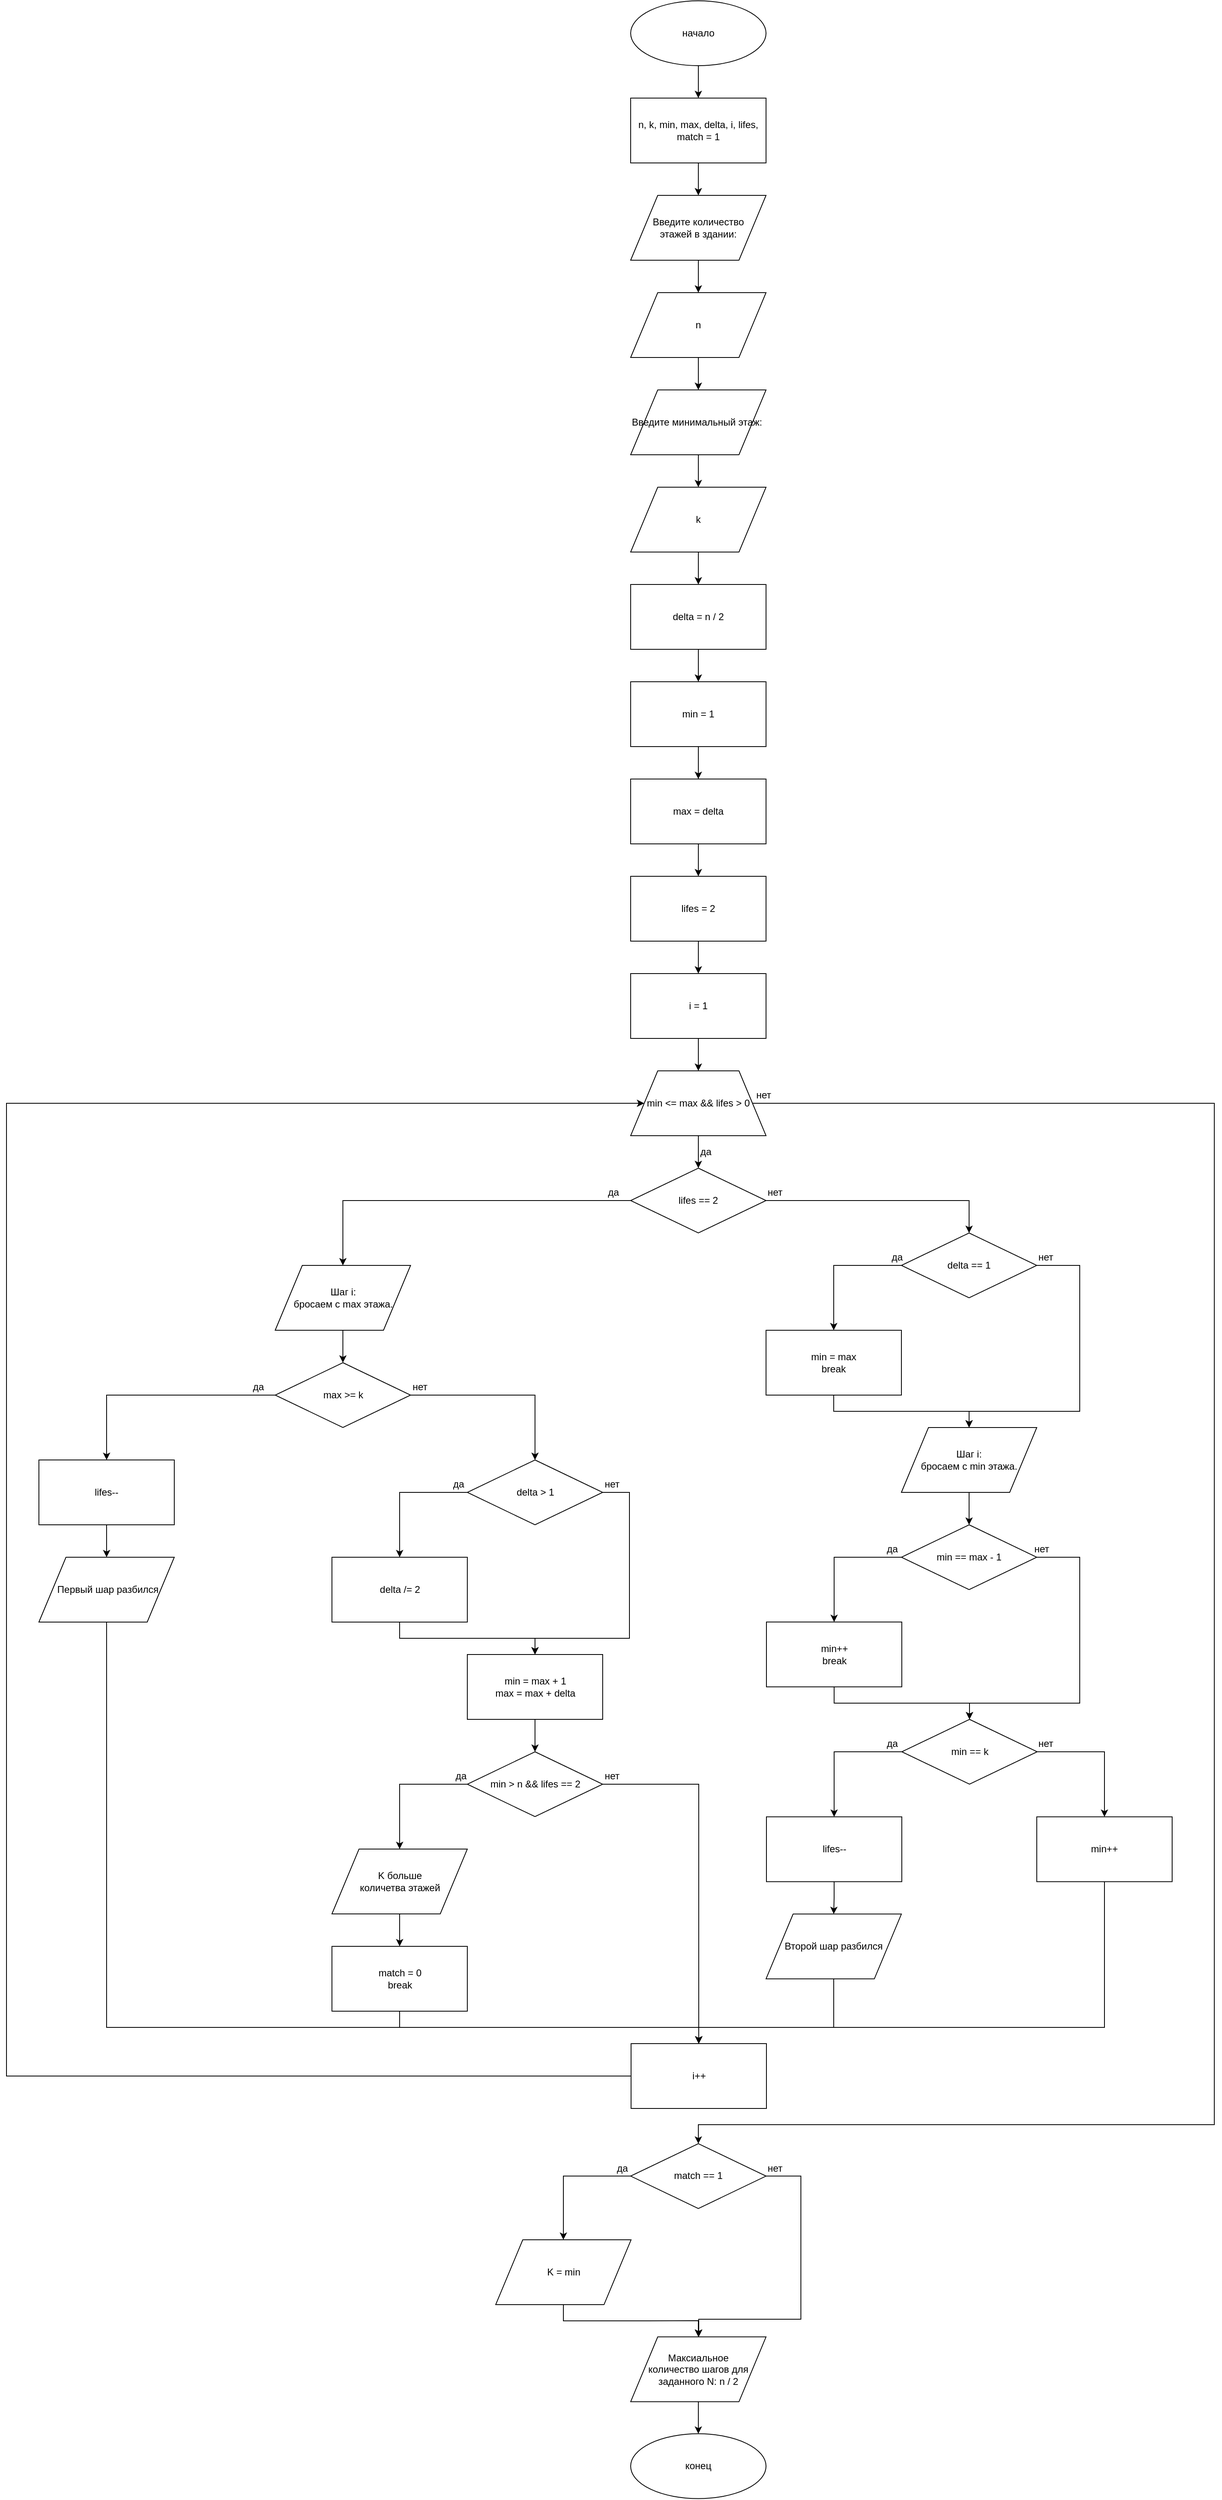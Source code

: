 <mxfile version="11.3.0" type="device" pages="1"><diagram id="54BkBgxGJUOyHNScFGJH" name="Page-1"><mxGraphModel dx="2032" dy="696" grid="1" gridSize="10" guides="1" tooltips="1" connect="1" arrows="1" fold="1" page="1" pageScale="1" pageWidth="827" pageHeight="1169" math="0" shadow="0"><root><mxCell id="0"/><mxCell id="1" parent="0"/><mxCell id="GSciCCDMQ2kb0GngJcOI-3" style="edgeStyle=orthogonalEdgeStyle;rounded=0;orthogonalLoop=1;jettySize=auto;html=1;exitX=0.5;exitY=1;exitDx=0;exitDy=0;entryX=0.5;entryY=0;entryDx=0;entryDy=0;" edge="1" parent="1" source="GSciCCDMQ2kb0GngJcOI-1" target="GSciCCDMQ2kb0GngJcOI-2"><mxGeometry relative="1" as="geometry"/></mxCell><mxCell id="GSciCCDMQ2kb0GngJcOI-1" value="начало" style="ellipse;whiteSpace=wrap;html=1;" vertex="1" parent="1"><mxGeometry x="330" y="40" width="167" height="80" as="geometry"/></mxCell><mxCell id="GSciCCDMQ2kb0GngJcOI-5" style="edgeStyle=orthogonalEdgeStyle;rounded=0;orthogonalLoop=1;jettySize=auto;html=1;exitX=0.5;exitY=1;exitDx=0;exitDy=0;" edge="1" parent="1" source="GSciCCDMQ2kb0GngJcOI-2" target="GSciCCDMQ2kb0GngJcOI-4"><mxGeometry relative="1" as="geometry"/></mxCell><mxCell id="GSciCCDMQ2kb0GngJcOI-2" value="n, k, min, max, delta, i, lifes, match = 1" style="rounded=0;whiteSpace=wrap;html=1;" vertex="1" parent="1"><mxGeometry x="330" y="160" width="167" height="80" as="geometry"/></mxCell><mxCell id="GSciCCDMQ2kb0GngJcOI-7" style="edgeStyle=orthogonalEdgeStyle;rounded=0;orthogonalLoop=1;jettySize=auto;html=1;exitX=0.5;exitY=1;exitDx=0;exitDy=0;" edge="1" parent="1" source="GSciCCDMQ2kb0GngJcOI-4" target="GSciCCDMQ2kb0GngJcOI-6"><mxGeometry relative="1" as="geometry"/></mxCell><mxCell id="GSciCCDMQ2kb0GngJcOI-4" value="Введите количество&lt;br&gt;&amp;nbsp;этажей в здании:&amp;nbsp;" style="shape=parallelogram;perimeter=parallelogramPerimeter;whiteSpace=wrap;html=1;" vertex="1" parent="1"><mxGeometry x="330" y="280" width="167" height="80" as="geometry"/></mxCell><mxCell id="GSciCCDMQ2kb0GngJcOI-9" style="edgeStyle=orthogonalEdgeStyle;rounded=0;orthogonalLoop=1;jettySize=auto;html=1;exitX=0.5;exitY=1;exitDx=0;exitDy=0;entryX=0.5;entryY=0;entryDx=0;entryDy=0;" edge="1" parent="1" source="GSciCCDMQ2kb0GngJcOI-6" target="GSciCCDMQ2kb0GngJcOI-8"><mxGeometry relative="1" as="geometry"/></mxCell><mxCell id="GSciCCDMQ2kb0GngJcOI-6" value="n" style="shape=parallelogram;perimeter=parallelogramPerimeter;whiteSpace=wrap;html=1;" vertex="1" parent="1"><mxGeometry x="330" y="400" width="167" height="80" as="geometry"/></mxCell><mxCell id="GSciCCDMQ2kb0GngJcOI-11" style="edgeStyle=orthogonalEdgeStyle;rounded=0;orthogonalLoop=1;jettySize=auto;html=1;exitX=0.5;exitY=1;exitDx=0;exitDy=0;entryX=0.5;entryY=0;entryDx=0;entryDy=0;" edge="1" parent="1" source="GSciCCDMQ2kb0GngJcOI-8" target="GSciCCDMQ2kb0GngJcOI-10"><mxGeometry relative="1" as="geometry"/></mxCell><mxCell id="GSciCCDMQ2kb0GngJcOI-8" value="Введите минимальный этаж:&amp;nbsp;" style="shape=parallelogram;perimeter=parallelogramPerimeter;whiteSpace=wrap;html=1;" vertex="1" parent="1"><mxGeometry x="330" y="520" width="167" height="80" as="geometry"/></mxCell><mxCell id="GSciCCDMQ2kb0GngJcOI-13" style="edgeStyle=orthogonalEdgeStyle;rounded=0;orthogonalLoop=1;jettySize=auto;html=1;exitX=0.5;exitY=1;exitDx=0;exitDy=0;entryX=0.5;entryY=0;entryDx=0;entryDy=0;" edge="1" parent="1" source="GSciCCDMQ2kb0GngJcOI-10" target="GSciCCDMQ2kb0GngJcOI-12"><mxGeometry relative="1" as="geometry"/></mxCell><mxCell id="GSciCCDMQ2kb0GngJcOI-10" value="k" style="shape=parallelogram;perimeter=parallelogramPerimeter;whiteSpace=wrap;html=1;" vertex="1" parent="1"><mxGeometry x="330" y="640" width="167" height="80" as="geometry"/></mxCell><mxCell id="GSciCCDMQ2kb0GngJcOI-15" style="edgeStyle=orthogonalEdgeStyle;rounded=0;orthogonalLoop=1;jettySize=auto;html=1;exitX=0.5;exitY=1;exitDx=0;exitDy=0;entryX=0.5;entryY=0;entryDx=0;entryDy=0;" edge="1" parent="1" source="GSciCCDMQ2kb0GngJcOI-12" target="GSciCCDMQ2kb0GngJcOI-14"><mxGeometry relative="1" as="geometry"/></mxCell><mxCell id="GSciCCDMQ2kb0GngJcOI-12" value="delta = n / 2" style="rounded=0;whiteSpace=wrap;html=1;" vertex="1" parent="1"><mxGeometry x="330" y="760" width="167" height="80" as="geometry"/></mxCell><mxCell id="GSciCCDMQ2kb0GngJcOI-17" style="edgeStyle=orthogonalEdgeStyle;rounded=0;orthogonalLoop=1;jettySize=auto;html=1;exitX=0.5;exitY=1;exitDx=0;exitDy=0;entryX=0.5;entryY=0;entryDx=0;entryDy=0;" edge="1" parent="1" source="GSciCCDMQ2kb0GngJcOI-14" target="GSciCCDMQ2kb0GngJcOI-16"><mxGeometry relative="1" as="geometry"/></mxCell><mxCell id="GSciCCDMQ2kb0GngJcOI-14" value="min = 1" style="rounded=0;whiteSpace=wrap;html=1;" vertex="1" parent="1"><mxGeometry x="330" y="880" width="167" height="80" as="geometry"/></mxCell><mxCell id="GSciCCDMQ2kb0GngJcOI-19" style="edgeStyle=orthogonalEdgeStyle;rounded=0;orthogonalLoop=1;jettySize=auto;html=1;exitX=0.5;exitY=1;exitDx=0;exitDy=0;entryX=0.5;entryY=0;entryDx=0;entryDy=0;" edge="1" parent="1" source="GSciCCDMQ2kb0GngJcOI-16" target="GSciCCDMQ2kb0GngJcOI-18"><mxGeometry relative="1" as="geometry"/></mxCell><mxCell id="GSciCCDMQ2kb0GngJcOI-16" value="max = delta" style="rounded=0;whiteSpace=wrap;html=1;" vertex="1" parent="1"><mxGeometry x="330" y="1000" width="167" height="80" as="geometry"/></mxCell><mxCell id="GSciCCDMQ2kb0GngJcOI-23" style="edgeStyle=orthogonalEdgeStyle;rounded=0;orthogonalLoop=1;jettySize=auto;html=1;exitX=0.5;exitY=1;exitDx=0;exitDy=0;entryX=0.5;entryY=0;entryDx=0;entryDy=0;" edge="1" parent="1" source="GSciCCDMQ2kb0GngJcOI-18" target="GSciCCDMQ2kb0GngJcOI-22"><mxGeometry relative="1" as="geometry"/></mxCell><mxCell id="GSciCCDMQ2kb0GngJcOI-18" value="lifes = 2" style="rounded=0;whiteSpace=wrap;html=1;" vertex="1" parent="1"><mxGeometry x="330" y="1120" width="167" height="80" as="geometry"/></mxCell><mxCell id="GSciCCDMQ2kb0GngJcOI-29" style="edgeStyle=orthogonalEdgeStyle;rounded=0;orthogonalLoop=1;jettySize=auto;html=1;exitX=0.5;exitY=1;exitDx=0;exitDy=0;entryX=0.5;entryY=0;entryDx=0;entryDy=0;" edge="1" parent="1" source="GSciCCDMQ2kb0GngJcOI-20" target="GSciCCDMQ2kb0GngJcOI-25"><mxGeometry relative="1" as="geometry"/></mxCell><mxCell id="GSciCCDMQ2kb0GngJcOI-107" style="edgeStyle=orthogonalEdgeStyle;rounded=0;orthogonalLoop=1;jettySize=auto;html=1;exitX=1;exitY=0.5;exitDx=0;exitDy=0;entryX=0.5;entryY=0;entryDx=0;entryDy=0;" edge="1" parent="1" source="GSciCCDMQ2kb0GngJcOI-20" target="GSciCCDMQ2kb0GngJcOI-105"><mxGeometry relative="1" as="geometry"><Array as="points"><mxPoint x="1050" y="1400"/><mxPoint x="1050" y="2660"/><mxPoint x="414" y="2660"/></Array></mxGeometry></mxCell><mxCell id="GSciCCDMQ2kb0GngJcOI-20" value="min &amp;lt;= max &amp;amp;&amp;amp; lifes &amp;gt; 0" style="shape=trapezoid;perimeter=trapezoidPerimeter;whiteSpace=wrap;html=1;" vertex="1" parent="1"><mxGeometry x="330" y="1360" width="167" height="80" as="geometry"/></mxCell><mxCell id="GSciCCDMQ2kb0GngJcOI-24" style="edgeStyle=orthogonalEdgeStyle;rounded=0;orthogonalLoop=1;jettySize=auto;html=1;exitX=0.5;exitY=1;exitDx=0;exitDy=0;entryX=0.5;entryY=0;entryDx=0;entryDy=0;" edge="1" parent="1" source="GSciCCDMQ2kb0GngJcOI-22" target="GSciCCDMQ2kb0GngJcOI-20"><mxGeometry relative="1" as="geometry"/></mxCell><mxCell id="GSciCCDMQ2kb0GngJcOI-22" value="i = 1" style="rounded=0;whiteSpace=wrap;html=1;" vertex="1" parent="1"><mxGeometry x="330" y="1240" width="167" height="80" as="geometry"/></mxCell><mxCell id="GSciCCDMQ2kb0GngJcOI-66" style="edgeStyle=orthogonalEdgeStyle;rounded=0;orthogonalLoop=1;jettySize=auto;html=1;exitX=0;exitY=0.5;exitDx=0;exitDy=0;" edge="1" parent="1" source="GSciCCDMQ2kb0GngJcOI-25" target="GSciCCDMQ2kb0GngJcOI-32"><mxGeometry relative="1" as="geometry"/></mxCell><mxCell id="GSciCCDMQ2kb0GngJcOI-96" style="edgeStyle=orthogonalEdgeStyle;rounded=0;orthogonalLoop=1;jettySize=auto;html=1;exitX=1;exitY=0.5;exitDx=0;exitDy=0;entryX=0.5;entryY=0;entryDx=0;entryDy=0;" edge="1" parent="1" source="GSciCCDMQ2kb0GngJcOI-25" target="GSciCCDMQ2kb0GngJcOI-67"><mxGeometry relative="1" as="geometry"/></mxCell><mxCell id="GSciCCDMQ2kb0GngJcOI-25" value="lifes == 2" style="rhombus;whiteSpace=wrap;html=1;" vertex="1" parent="1"><mxGeometry x="330" y="1480" width="167" height="80" as="geometry"/></mxCell><mxCell id="GSciCCDMQ2kb0GngJcOI-30" value="да" style="text;html=1;resizable=0;points=[];autosize=1;align=left;verticalAlign=top;spacingTop=-4;" vertex="1" parent="1"><mxGeometry x="414" y="1450" width="30" height="20" as="geometry"/></mxCell><mxCell id="GSciCCDMQ2kb0GngJcOI-34" value="" style="edgeStyle=orthogonalEdgeStyle;rounded=0;orthogonalLoop=1;jettySize=auto;html=1;" edge="1" parent="1" source="GSciCCDMQ2kb0GngJcOI-32" target="GSciCCDMQ2kb0GngJcOI-33"><mxGeometry relative="1" as="geometry"/></mxCell><mxCell id="GSciCCDMQ2kb0GngJcOI-32" value="Шаг i: &lt;br&gt;бросаем с max этажа." style="shape=parallelogram;perimeter=parallelogramPerimeter;whiteSpace=wrap;html=1;" vertex="1" parent="1"><mxGeometry x="-108.5" y="1600" width="167" height="80" as="geometry"/></mxCell><mxCell id="GSciCCDMQ2kb0GngJcOI-50" style="edgeStyle=orthogonalEdgeStyle;rounded=0;orthogonalLoop=1;jettySize=auto;html=1;exitX=0;exitY=0.5;exitDx=0;exitDy=0;entryX=0.5;entryY=0;entryDx=0;entryDy=0;" edge="1" parent="1" source="GSciCCDMQ2kb0GngJcOI-33" target="GSciCCDMQ2kb0GngJcOI-37"><mxGeometry relative="1" as="geometry"/></mxCell><mxCell id="GSciCCDMQ2kb0GngJcOI-51" style="edgeStyle=orthogonalEdgeStyle;rounded=0;orthogonalLoop=1;jettySize=auto;html=1;exitX=1;exitY=0.5;exitDx=0;exitDy=0;entryX=0.5;entryY=0;entryDx=0;entryDy=0;" edge="1" parent="1" source="GSciCCDMQ2kb0GngJcOI-33" target="GSciCCDMQ2kb0GngJcOI-47"><mxGeometry relative="1" as="geometry"/></mxCell><mxCell id="GSciCCDMQ2kb0GngJcOI-33" value="max &amp;gt;= k" style="rhombus;whiteSpace=wrap;html=1;" vertex="1" parent="1"><mxGeometry x="-108.5" y="1720" width="167" height="80" as="geometry"/></mxCell><mxCell id="GSciCCDMQ2kb0GngJcOI-35" value="да" style="text;html=1;resizable=0;points=[];autosize=1;align=left;verticalAlign=top;spacingTop=-4;" vertex="1" parent="1"><mxGeometry x="300" y="1500" width="30" height="20" as="geometry"/></mxCell><mxCell id="GSciCCDMQ2kb0GngJcOI-36" value="нет" style="text;html=1;resizable=0;points=[];autosize=1;align=left;verticalAlign=top;spacingTop=-4;" vertex="1" parent="1"><mxGeometry x="497" y="1500" width="30" height="20" as="geometry"/></mxCell><mxCell id="GSciCCDMQ2kb0GngJcOI-45" style="edgeStyle=orthogonalEdgeStyle;rounded=0;orthogonalLoop=1;jettySize=auto;html=1;exitX=0.5;exitY=1;exitDx=0;exitDy=0;entryX=0.5;entryY=0;entryDx=0;entryDy=0;" edge="1" parent="1" source="GSciCCDMQ2kb0GngJcOI-37" target="GSciCCDMQ2kb0GngJcOI-44"><mxGeometry relative="1" as="geometry"/></mxCell><mxCell id="GSciCCDMQ2kb0GngJcOI-37" value="lifes--" style="rounded=0;whiteSpace=wrap;html=1;" vertex="1" parent="1"><mxGeometry x="-400" y="1840" width="167" height="80" as="geometry"/></mxCell><mxCell id="GSciCCDMQ2kb0GngJcOI-39" value="да" style="text;html=1;resizable=0;points=[];autosize=1;align=left;verticalAlign=top;spacingTop=-4;" vertex="1" parent="1"><mxGeometry x="-138.5" y="1740" width="30" height="20" as="geometry"/></mxCell><mxCell id="GSciCCDMQ2kb0GngJcOI-40" value="нет" style="text;html=1;resizable=0;points=[];autosize=1;align=left;verticalAlign=top;spacingTop=-4;" vertex="1" parent="1"><mxGeometry x="58.5" y="1740" width="30" height="20" as="geometry"/></mxCell><mxCell id="GSciCCDMQ2kb0GngJcOI-101" style="edgeStyle=orthogonalEdgeStyle;rounded=0;orthogonalLoop=1;jettySize=auto;html=1;exitX=0.5;exitY=1;exitDx=0;exitDy=0;entryX=0.5;entryY=0;entryDx=0;entryDy=0;" edge="1" parent="1" source="GSciCCDMQ2kb0GngJcOI-44" target="GSciCCDMQ2kb0GngJcOI-97"><mxGeometry relative="1" as="geometry"><Array as="points"><mxPoint x="-317" y="2540"/><mxPoint x="414" y="2540"/></Array></mxGeometry></mxCell><mxCell id="GSciCCDMQ2kb0GngJcOI-44" value="&amp;nbsp;Первый шар разбился" style="shape=parallelogram;perimeter=parallelogramPerimeter;whiteSpace=wrap;html=1;" vertex="1" parent="1"><mxGeometry x="-400" y="1960" width="167" height="80" as="geometry"/></mxCell><mxCell id="GSciCCDMQ2kb0GngJcOI-52" style="edgeStyle=orthogonalEdgeStyle;rounded=0;orthogonalLoop=1;jettySize=auto;html=1;exitX=0;exitY=0.5;exitDx=0;exitDy=0;entryX=0.5;entryY=0;entryDx=0;entryDy=0;" edge="1" parent="1" source="GSciCCDMQ2kb0GngJcOI-47" target="GSciCCDMQ2kb0GngJcOI-49"><mxGeometry relative="1" as="geometry"/></mxCell><mxCell id="GSciCCDMQ2kb0GngJcOI-56" style="edgeStyle=orthogonalEdgeStyle;rounded=0;orthogonalLoop=1;jettySize=auto;html=1;exitX=1;exitY=0.5;exitDx=0;exitDy=0;entryX=0.5;entryY=0;entryDx=0;entryDy=0;" edge="1" parent="1" source="GSciCCDMQ2kb0GngJcOI-47" target="GSciCCDMQ2kb0GngJcOI-54"><mxGeometry relative="1" as="geometry"><mxPoint x="228.5" y="2077" as="targetPoint"/><Array as="points"><mxPoint x="328.5" y="1880"/><mxPoint x="328.5" y="2060"/><mxPoint x="212.5" y="2060"/></Array></mxGeometry></mxCell><mxCell id="GSciCCDMQ2kb0GngJcOI-47" value="delta &amp;gt; 1" style="rhombus;whiteSpace=wrap;html=1;" vertex="1" parent="1"><mxGeometry x="128.5" y="1840" width="167" height="80" as="geometry"/></mxCell><mxCell id="GSciCCDMQ2kb0GngJcOI-55" style="edgeStyle=orthogonalEdgeStyle;rounded=0;orthogonalLoop=1;jettySize=auto;html=1;exitX=0.5;exitY=1;exitDx=0;exitDy=0;" edge="1" parent="1" source="GSciCCDMQ2kb0GngJcOI-49" target="GSciCCDMQ2kb0GngJcOI-54"><mxGeometry relative="1" as="geometry"/></mxCell><mxCell id="GSciCCDMQ2kb0GngJcOI-49" value="delta /= 2" style="rounded=0;whiteSpace=wrap;html=1;" vertex="1" parent="1"><mxGeometry x="-38.5" y="1960" width="167" height="80" as="geometry"/></mxCell><mxCell id="GSciCCDMQ2kb0GngJcOI-53" value="да" style="text;html=1;resizable=0;points=[];autosize=1;align=left;verticalAlign=top;spacingTop=-4;" vertex="1" parent="1"><mxGeometry x="108.5" y="1860" width="30" height="20" as="geometry"/></mxCell><mxCell id="GSciCCDMQ2kb0GngJcOI-59" style="edgeStyle=orthogonalEdgeStyle;rounded=0;orthogonalLoop=1;jettySize=auto;html=1;exitX=0.5;exitY=1;exitDx=0;exitDy=0;entryX=0.5;entryY=0;entryDx=0;entryDy=0;" edge="1" parent="1" source="GSciCCDMQ2kb0GngJcOI-54" target="GSciCCDMQ2kb0GngJcOI-58"><mxGeometry relative="1" as="geometry"/></mxCell><mxCell id="GSciCCDMQ2kb0GngJcOI-54" value="&lt;div&gt;min = max + 1&lt;/div&gt;&lt;div&gt;max = max + delta&lt;/div&gt;" style="rounded=0;whiteSpace=wrap;html=1;" vertex="1" parent="1"><mxGeometry x="128.5" y="2080" width="167" height="80" as="geometry"/></mxCell><mxCell id="GSciCCDMQ2kb0GngJcOI-57" value="нет" style="text;html=1;resizable=0;points=[];autosize=1;align=left;verticalAlign=top;spacingTop=-4;" vertex="1" parent="1"><mxGeometry x="295.5" y="1860" width="30" height="20" as="geometry"/></mxCell><mxCell id="GSciCCDMQ2kb0GngJcOI-64" style="edgeStyle=orthogonalEdgeStyle;rounded=0;orthogonalLoop=1;jettySize=auto;html=1;exitX=0;exitY=0.5;exitDx=0;exitDy=0;entryX=0.5;entryY=0;entryDx=0;entryDy=0;" edge="1" parent="1" source="GSciCCDMQ2kb0GngJcOI-58" target="GSciCCDMQ2kb0GngJcOI-60"><mxGeometry relative="1" as="geometry"/></mxCell><mxCell id="GSciCCDMQ2kb0GngJcOI-99" style="edgeStyle=orthogonalEdgeStyle;rounded=0;orthogonalLoop=1;jettySize=auto;html=1;exitX=1;exitY=0.5;exitDx=0;exitDy=0;entryX=0.5;entryY=0;entryDx=0;entryDy=0;" edge="1" parent="1" source="GSciCCDMQ2kb0GngJcOI-58" target="GSciCCDMQ2kb0GngJcOI-97"><mxGeometry relative="1" as="geometry"><mxPoint x="410" y="2560" as="targetPoint"/></mxGeometry></mxCell><mxCell id="GSciCCDMQ2kb0GngJcOI-58" value="min &amp;gt; n &amp;amp;&amp;amp; lifes == 2" style="rhombus;whiteSpace=wrap;html=1;" vertex="1" parent="1"><mxGeometry x="128.5" y="2200" width="167" height="80" as="geometry"/></mxCell><mxCell id="GSciCCDMQ2kb0GngJcOI-63" style="edgeStyle=orthogonalEdgeStyle;rounded=0;orthogonalLoop=1;jettySize=auto;html=1;exitX=0.5;exitY=1;exitDx=0;exitDy=0;entryX=0.5;entryY=0;entryDx=0;entryDy=0;" edge="1" parent="1" source="GSciCCDMQ2kb0GngJcOI-60" target="GSciCCDMQ2kb0GngJcOI-62"><mxGeometry relative="1" as="geometry"/></mxCell><mxCell id="GSciCCDMQ2kb0GngJcOI-60" value="K больше &lt;br&gt;количетва этажей" style="shape=parallelogram;perimeter=parallelogramPerimeter;whiteSpace=wrap;html=1;" vertex="1" parent="1"><mxGeometry x="-38.5" y="2320" width="167" height="80" as="geometry"/></mxCell><mxCell id="GSciCCDMQ2kb0GngJcOI-98" style="edgeStyle=orthogonalEdgeStyle;rounded=0;orthogonalLoop=1;jettySize=auto;html=1;exitX=0.5;exitY=1;exitDx=0;exitDy=0;" edge="1" parent="1" source="GSciCCDMQ2kb0GngJcOI-62" target="GSciCCDMQ2kb0GngJcOI-97"><mxGeometry relative="1" as="geometry"/></mxCell><mxCell id="GSciCCDMQ2kb0GngJcOI-62" value="&lt;div&gt;match = 0&lt;/div&gt;&lt;div&gt;&lt;span&gt;break&lt;/span&gt;&lt;/div&gt;" style="rounded=0;whiteSpace=wrap;html=1;" vertex="1" parent="1"><mxGeometry x="-38.5" y="2440" width="167" height="80" as="geometry"/></mxCell><mxCell id="GSciCCDMQ2kb0GngJcOI-65" value="да" style="text;html=1;resizable=0;points=[];autosize=1;align=left;verticalAlign=top;spacingTop=-4;" vertex="1" parent="1"><mxGeometry x="112" y="2220" width="30" height="20" as="geometry"/></mxCell><mxCell id="GSciCCDMQ2kb0GngJcOI-70" style="edgeStyle=orthogonalEdgeStyle;rounded=0;orthogonalLoop=1;jettySize=auto;html=1;exitX=0;exitY=0.5;exitDx=0;exitDy=0;" edge="1" parent="1" source="GSciCCDMQ2kb0GngJcOI-67" target="GSciCCDMQ2kb0GngJcOI-69"><mxGeometry relative="1" as="geometry"/></mxCell><mxCell id="GSciCCDMQ2kb0GngJcOI-75" style="edgeStyle=orthogonalEdgeStyle;rounded=0;orthogonalLoop=1;jettySize=auto;html=1;exitX=1;exitY=0.5;exitDx=0;exitDy=0;entryX=0.5;entryY=0;entryDx=0;entryDy=0;" edge="1" parent="1" source="GSciCCDMQ2kb0GngJcOI-67" target="GSciCCDMQ2kb0GngJcOI-73"><mxGeometry relative="1" as="geometry"><Array as="points"><mxPoint x="884" y="1600"/><mxPoint x="884" y="1780"/><mxPoint x="748" y="1780"/></Array></mxGeometry></mxCell><mxCell id="GSciCCDMQ2kb0GngJcOI-67" value="delta == 1" style="rhombus;whiteSpace=wrap;html=1;" vertex="1" parent="1"><mxGeometry x="664" y="1560" width="167" height="80" as="geometry"/></mxCell><mxCell id="GSciCCDMQ2kb0GngJcOI-74" style="edgeStyle=orthogonalEdgeStyle;rounded=0;orthogonalLoop=1;jettySize=auto;html=1;exitX=0.5;exitY=1;exitDx=0;exitDy=0;entryX=0.5;entryY=0;entryDx=0;entryDy=0;" edge="1" parent="1" source="GSciCCDMQ2kb0GngJcOI-69" target="GSciCCDMQ2kb0GngJcOI-73"><mxGeometry relative="1" as="geometry"/></mxCell><mxCell id="GSciCCDMQ2kb0GngJcOI-69" value="&lt;div&gt;min = max&lt;/div&gt;&lt;div&gt;&lt;span&gt;break&lt;/span&gt;&lt;/div&gt;" style="rounded=0;whiteSpace=wrap;html=1;" vertex="1" parent="1"><mxGeometry x="497" y="1680" width="167" height="80" as="geometry"/></mxCell><mxCell id="GSciCCDMQ2kb0GngJcOI-72" value="да" style="text;html=1;resizable=0;points=[];autosize=1;align=left;verticalAlign=top;spacingTop=-4;" vertex="1" parent="1"><mxGeometry x="649.5" y="1580" width="30" height="20" as="geometry"/></mxCell><mxCell id="GSciCCDMQ2kb0GngJcOI-78" style="edgeStyle=orthogonalEdgeStyle;rounded=0;orthogonalLoop=1;jettySize=auto;html=1;exitX=0.5;exitY=1;exitDx=0;exitDy=0;entryX=0.5;entryY=0;entryDx=0;entryDy=0;" edge="1" parent="1" source="GSciCCDMQ2kb0GngJcOI-73" target="GSciCCDMQ2kb0GngJcOI-77"><mxGeometry relative="1" as="geometry"/></mxCell><mxCell id="GSciCCDMQ2kb0GngJcOI-73" value="Шаг i: &lt;br&gt;бросаем с min этажа." style="shape=parallelogram;perimeter=parallelogramPerimeter;whiteSpace=wrap;html=1;" vertex="1" parent="1"><mxGeometry x="664" y="1800" width="167" height="80" as="geometry"/></mxCell><mxCell id="GSciCCDMQ2kb0GngJcOI-76" value="нет" style="text;html=1;resizable=0;points=[];autosize=1;align=left;verticalAlign=top;spacingTop=-4;" vertex="1" parent="1"><mxGeometry x="830.786" y="1580" width="30" height="20" as="geometry"/></mxCell><mxCell id="GSciCCDMQ2kb0GngJcOI-83" style="edgeStyle=orthogonalEdgeStyle;rounded=0;orthogonalLoop=1;jettySize=auto;html=1;exitX=0;exitY=0.5;exitDx=0;exitDy=0;entryX=0.5;entryY=0;entryDx=0;entryDy=0;" edge="1" parent="1" source="GSciCCDMQ2kb0GngJcOI-77" target="GSciCCDMQ2kb0GngJcOI-79"><mxGeometry relative="1" as="geometry"/></mxCell><mxCell id="GSciCCDMQ2kb0GngJcOI-84" style="edgeStyle=orthogonalEdgeStyle;rounded=0;orthogonalLoop=1;jettySize=auto;html=1;exitX=1;exitY=0.5;exitDx=0;exitDy=0;" edge="1" parent="1" source="GSciCCDMQ2kb0GngJcOI-77" target="GSciCCDMQ2kb0GngJcOI-81"><mxGeometry relative="1" as="geometry"><Array as="points"><mxPoint x="884" y="1960"/><mxPoint x="884" y="2140"/><mxPoint x="748" y="2140"/></Array></mxGeometry></mxCell><mxCell id="GSciCCDMQ2kb0GngJcOI-77" value="min == max - 1" style="rhombus;whiteSpace=wrap;html=1;" vertex="1" parent="1"><mxGeometry x="664" y="1920" width="167" height="80" as="geometry"/></mxCell><mxCell id="GSciCCDMQ2kb0GngJcOI-82" style="edgeStyle=orthogonalEdgeStyle;rounded=0;orthogonalLoop=1;jettySize=auto;html=1;exitX=0.5;exitY=1;exitDx=0;exitDy=0;entryX=0.5;entryY=0;entryDx=0;entryDy=0;" edge="1" parent="1" source="GSciCCDMQ2kb0GngJcOI-79" target="GSciCCDMQ2kb0GngJcOI-81"><mxGeometry relative="1" as="geometry"/></mxCell><mxCell id="GSciCCDMQ2kb0GngJcOI-79" value="&lt;div&gt;min++&lt;/div&gt;&lt;div&gt;&lt;span&gt;break&lt;/span&gt;&lt;/div&gt;" style="rounded=0;whiteSpace=wrap;html=1;" vertex="1" parent="1"><mxGeometry x="497.5" y="2039.9" width="167" height="80" as="geometry"/></mxCell><mxCell id="GSciCCDMQ2kb0GngJcOI-90" style="edgeStyle=orthogonalEdgeStyle;rounded=0;orthogonalLoop=1;jettySize=auto;html=1;exitX=0;exitY=0.5;exitDx=0;exitDy=0;" edge="1" parent="1" source="GSciCCDMQ2kb0GngJcOI-81" target="GSciCCDMQ2kb0GngJcOI-87"><mxGeometry relative="1" as="geometry"/></mxCell><mxCell id="GSciCCDMQ2kb0GngJcOI-92" style="edgeStyle=orthogonalEdgeStyle;rounded=0;orthogonalLoop=1;jettySize=auto;html=1;exitX=1;exitY=0.5;exitDx=0;exitDy=0;entryX=0.5;entryY=0;entryDx=0;entryDy=0;" edge="1" parent="1" source="GSciCCDMQ2kb0GngJcOI-81" target="GSciCCDMQ2kb0GngJcOI-91"><mxGeometry relative="1" as="geometry"/></mxCell><mxCell id="GSciCCDMQ2kb0GngJcOI-81" value="min == k" style="rhombus;whiteSpace=wrap;html=1;" vertex="1" parent="1"><mxGeometry x="664.5" y="2160" width="167" height="80" as="geometry"/></mxCell><mxCell id="GSciCCDMQ2kb0GngJcOI-85" value="да" style="text;html=1;resizable=0;points=[];autosize=1;align=left;verticalAlign=top;spacingTop=-4;" vertex="1" parent="1"><mxGeometry x="644" y="1940" width="30" height="20" as="geometry"/></mxCell><mxCell id="GSciCCDMQ2kb0GngJcOI-86" value="нет" style="text;html=1;resizable=0;points=[];autosize=1;align=left;verticalAlign=top;spacingTop=-4;" vertex="1" parent="1"><mxGeometry x="825.786" y="1940.0" width="30" height="20" as="geometry"/></mxCell><mxCell id="GSciCCDMQ2kb0GngJcOI-89" style="edgeStyle=orthogonalEdgeStyle;rounded=0;orthogonalLoop=1;jettySize=auto;html=1;exitX=0.5;exitY=1;exitDx=0;exitDy=0;" edge="1" parent="1" source="GSciCCDMQ2kb0GngJcOI-87" target="GSciCCDMQ2kb0GngJcOI-88"><mxGeometry relative="1" as="geometry"/></mxCell><mxCell id="GSciCCDMQ2kb0GngJcOI-87" value="lifes--" style="rounded=0;whiteSpace=wrap;html=1;" vertex="1" parent="1"><mxGeometry x="497.5" y="2280.233" width="167" height="80" as="geometry"/></mxCell><mxCell id="GSciCCDMQ2kb0GngJcOI-102" style="edgeStyle=orthogonalEdgeStyle;rounded=0;orthogonalLoop=1;jettySize=auto;html=1;exitX=0.5;exitY=1;exitDx=0;exitDy=0;entryX=0.5;entryY=0;entryDx=0;entryDy=0;" edge="1" parent="1" source="GSciCCDMQ2kb0GngJcOI-88" target="GSciCCDMQ2kb0GngJcOI-97"><mxGeometry relative="1" as="geometry"><Array as="points"><mxPoint x="581" y="2540"/><mxPoint x="414" y="2540"/></Array></mxGeometry></mxCell><mxCell id="GSciCCDMQ2kb0GngJcOI-88" value="Второй шар разбился" style="shape=parallelogram;perimeter=parallelogramPerimeter;whiteSpace=wrap;html=1;" vertex="1" parent="1"><mxGeometry x="497" y="2400.167" width="167" height="80" as="geometry"/></mxCell><mxCell id="GSciCCDMQ2kb0GngJcOI-103" style="edgeStyle=orthogonalEdgeStyle;rounded=0;orthogonalLoop=1;jettySize=auto;html=1;exitX=0.5;exitY=1;exitDx=0;exitDy=0;entryX=0.5;entryY=0;entryDx=0;entryDy=0;" edge="1" parent="1" source="GSciCCDMQ2kb0GngJcOI-91" target="GSciCCDMQ2kb0GngJcOI-97"><mxGeometry relative="1" as="geometry"><Array as="points"><mxPoint x="914" y="2540"/><mxPoint x="414" y="2540"/></Array></mxGeometry></mxCell><mxCell id="GSciCCDMQ2kb0GngJcOI-91" value="min++" style="rounded=0;whiteSpace=wrap;html=1;" vertex="1" parent="1"><mxGeometry x="831" y="2280.233" width="167" height="80" as="geometry"/></mxCell><mxCell id="GSciCCDMQ2kb0GngJcOI-93" value="да" style="text;html=1;resizable=0;points=[];autosize=1;align=left;verticalAlign=top;spacingTop=-4;" vertex="1" parent="1"><mxGeometry x="644" y="2180" width="30" height="20" as="geometry"/></mxCell><mxCell id="GSciCCDMQ2kb0GngJcOI-95" value="нет" style="text;html=1;resizable=0;points=[];autosize=1;align=left;verticalAlign=top;spacingTop=-4;" vertex="1" parent="1"><mxGeometry x="830.786" y="2180.0" width="30" height="20" as="geometry"/></mxCell><mxCell id="GSciCCDMQ2kb0GngJcOI-104" style="edgeStyle=orthogonalEdgeStyle;rounded=0;orthogonalLoop=1;jettySize=auto;html=1;exitX=0;exitY=0.5;exitDx=0;exitDy=0;entryX=0;entryY=0.5;entryDx=0;entryDy=0;" edge="1" parent="1" source="GSciCCDMQ2kb0GngJcOI-97" target="GSciCCDMQ2kb0GngJcOI-20"><mxGeometry relative="1" as="geometry"><Array as="points"><mxPoint x="-440" y="2600"/><mxPoint x="-440" y="1400"/></Array></mxGeometry></mxCell><mxCell id="GSciCCDMQ2kb0GngJcOI-97" value="i++" style="rounded=0;whiteSpace=wrap;html=1;" vertex="1" parent="1"><mxGeometry x="330.5" y="2560" width="167" height="80" as="geometry"/></mxCell><mxCell id="GSciCCDMQ2kb0GngJcOI-100" value="нет" style="text;html=1;resizable=0;points=[];autosize=1;align=left;verticalAlign=top;spacingTop=-4;" vertex="1" parent="1"><mxGeometry x="295.5" y="2220" width="30" height="20" as="geometry"/></mxCell><mxCell id="GSciCCDMQ2kb0GngJcOI-112" style="edgeStyle=orthogonalEdgeStyle;rounded=0;orthogonalLoop=1;jettySize=auto;html=1;exitX=0;exitY=0.5;exitDx=0;exitDy=0;" edge="1" parent="1" source="GSciCCDMQ2kb0GngJcOI-105" target="GSciCCDMQ2kb0GngJcOI-109"><mxGeometry relative="1" as="geometry"/></mxCell><mxCell id="GSciCCDMQ2kb0GngJcOI-120" style="edgeStyle=orthogonalEdgeStyle;rounded=0;orthogonalLoop=1;jettySize=auto;html=1;exitX=1;exitY=0.5;exitDx=0;exitDy=0;" edge="1" parent="1" source="GSciCCDMQ2kb0GngJcOI-105" target="GSciCCDMQ2kb0GngJcOI-118"><mxGeometry relative="1" as="geometry"><Array as="points"><mxPoint x="540" y="2723"/><mxPoint x="540" y="2900"/><mxPoint x="414" y="2900"/></Array></mxGeometry></mxCell><mxCell id="GSciCCDMQ2kb0GngJcOI-105" value="match == 1" style="rhombus;whiteSpace=wrap;html=1;" vertex="1" parent="1"><mxGeometry x="330" y="2683.429" width="167" height="80" as="geometry"/></mxCell><mxCell id="GSciCCDMQ2kb0GngJcOI-108" value="нет" style="text;html=1;resizable=0;points=[];autosize=1;align=left;verticalAlign=top;spacingTop=-4;" vertex="1" parent="1"><mxGeometry x="482.5" y="1380" width="30" height="20" as="geometry"/></mxCell><mxCell id="GSciCCDMQ2kb0GngJcOI-119" style="edgeStyle=orthogonalEdgeStyle;rounded=0;orthogonalLoop=1;jettySize=auto;html=1;exitX=0.5;exitY=1;exitDx=0;exitDy=0;entryX=0.5;entryY=0;entryDx=0;entryDy=0;" edge="1" parent="1" source="GSciCCDMQ2kb0GngJcOI-109" target="GSciCCDMQ2kb0GngJcOI-118"><mxGeometry relative="1" as="geometry"/></mxCell><mxCell id="GSciCCDMQ2kb0GngJcOI-109" value="K = min" style="shape=parallelogram;perimeter=parallelogramPerimeter;whiteSpace=wrap;html=1;" vertex="1" parent="1"><mxGeometry x="163.5" y="2802.049" width="167" height="80" as="geometry"/></mxCell><mxCell id="GSciCCDMQ2kb0GngJcOI-113" value="да" style="text;html=1;resizable=0;points=[];autosize=1;align=left;verticalAlign=top;spacingTop=-4;" vertex="1" parent="1"><mxGeometry x="310.5" y="2703.5" width="30" height="20" as="geometry"/></mxCell><mxCell id="GSciCCDMQ2kb0GngJcOI-117" value="нет" style="text;html=1;resizable=0;points=[];autosize=1;align=left;verticalAlign=top;spacingTop=-4;" vertex="1" parent="1"><mxGeometry x="497" y="2703.5" width="30" height="20" as="geometry"/></mxCell><mxCell id="GSciCCDMQ2kb0GngJcOI-123" style="edgeStyle=orthogonalEdgeStyle;rounded=0;orthogonalLoop=1;jettySize=auto;html=1;exitX=0.5;exitY=1;exitDx=0;exitDy=0;entryX=0.5;entryY=0;entryDx=0;entryDy=0;" edge="1" parent="1" source="GSciCCDMQ2kb0GngJcOI-118" target="GSciCCDMQ2kb0GngJcOI-122"><mxGeometry relative="1" as="geometry"/></mxCell><mxCell id="GSciCCDMQ2kb0GngJcOI-118" value="Максиальное &lt;br&gt;количество шагов для заданного N: n / 2" style="shape=parallelogram;perimeter=parallelogramPerimeter;whiteSpace=wrap;html=1;" vertex="1" parent="1"><mxGeometry x="330" y="2921.766" width="167" height="80" as="geometry"/></mxCell><mxCell id="GSciCCDMQ2kb0GngJcOI-122" value="конец" style="ellipse;whiteSpace=wrap;html=1;" vertex="1" parent="1"><mxGeometry x="330" y="3041.3" width="167" height="80" as="geometry"/></mxCell></root></mxGraphModel></diagram></mxfile>